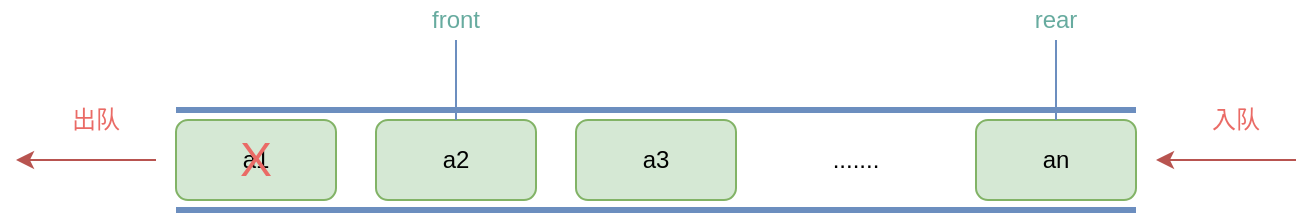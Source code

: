 <mxfile version="12.4.2" type="device" pages="1"><diagram id="K_nLAfssZMc5-fCzkgrM" name="Page-1"><mxGraphModel dx="946" dy="598" grid="1" gridSize="10" guides="1" tooltips="1" connect="1" arrows="1" fold="1" page="1" pageScale="1" pageWidth="827" pageHeight="1169" math="0" shadow="0"><root><mxCell id="0"/><mxCell id="1" parent="0"/><mxCell id="zF2H7yvwXJKEZj9Un-Qt-1" value="" style="endArrow=none;html=1;strokeWidth=3;fillColor=#dae8fc;strokeColor=#6c8ebf;" parent="1" edge="1"><mxGeometry width="50" height="50" relative="1" as="geometry"><mxPoint x="200" y="115" as="sourcePoint"/><mxPoint x="680" y="115" as="targetPoint"/></mxGeometry></mxCell><mxCell id="zF2H7yvwXJKEZj9Un-Qt-3" value="a1" style="rounded=1;whiteSpace=wrap;html=1;fillColor=#d5e8d4;strokeColor=#82b366;" parent="1" vertex="1"><mxGeometry x="200" y="120" width="80" height="40" as="geometry"/></mxCell><mxCell id="zF2H7yvwXJKEZj9Un-Qt-4" value="a2" style="rounded=1;whiteSpace=wrap;html=1;fillColor=#d5e8d4;strokeColor=#82b366;" parent="1" vertex="1"><mxGeometry x="300" y="120" width="80" height="40" as="geometry"/></mxCell><mxCell id="zF2H7yvwXJKEZj9Un-Qt-5" value="a3" style="rounded=1;whiteSpace=wrap;html=1;fillColor=#d5e8d4;strokeColor=#82b366;" parent="1" vertex="1"><mxGeometry x="400" y="120" width="80" height="40" as="geometry"/></mxCell><mxCell id="zF2H7yvwXJKEZj9Un-Qt-6" value="......." style="text;html=1;strokeColor=none;fillColor=none;align=center;verticalAlign=middle;whiteSpace=wrap;rounded=0;" parent="1" vertex="1"><mxGeometry x="520" y="130" width="40" height="20" as="geometry"/></mxCell><mxCell id="zF2H7yvwXJKEZj9Un-Qt-7" value="an" style="rounded=1;whiteSpace=wrap;html=1;fillColor=#d5e8d4;strokeColor=#82b366;" parent="1" vertex="1"><mxGeometry x="600" y="120" width="80" height="40" as="geometry"/></mxCell><mxCell id="zF2H7yvwXJKEZj9Un-Qt-8" value="" style="endArrow=none;html=1;strokeWidth=3;exitX=0;exitY=1;exitDx=0;exitDy=0;entryX=1;entryY=1;entryDx=0;entryDy=0;fillColor=#dae8fc;strokeColor=#6c8ebf;" parent="1" edge="1"><mxGeometry width="50" height="50" relative="1" as="geometry"><mxPoint x="200" y="165" as="sourcePoint"/><mxPoint x="680" y="165" as="targetPoint"/></mxGeometry></mxCell><mxCell id="zF2H7yvwXJKEZj9Un-Qt-9" value="" style="endArrow=classic;html=1;strokeWidth=1;fillColor=#f8cecc;strokeColor=#b85450;" parent="1" edge="1"><mxGeometry width="50" height="50" relative="1" as="geometry"><mxPoint x="760" y="140" as="sourcePoint"/><mxPoint x="690" y="140" as="targetPoint"/></mxGeometry></mxCell><mxCell id="zF2H7yvwXJKEZj9Un-Qt-10" value="" style="endArrow=classic;html=1;strokeWidth=1;fillColor=#f8cecc;strokeColor=#b85450;" parent="1" edge="1"><mxGeometry width="50" height="50" relative="1" as="geometry"><mxPoint x="190" y="140" as="sourcePoint"/><mxPoint x="120" y="140" as="targetPoint"/></mxGeometry></mxCell><mxCell id="zF2H7yvwXJKEZj9Un-Qt-11" value="front" style="text;html=1;align=center;verticalAlign=middle;whiteSpace=wrap;rounded=0;fontColor=#67AB9F;" parent="1" vertex="1"><mxGeometry x="320" y="60" width="40" height="20" as="geometry"/></mxCell><mxCell id="zF2H7yvwXJKEZj9Un-Qt-12" value="" style="endArrow=none;html=1;strokeWidth=1;entryX=0.5;entryY=1;entryDx=0;entryDy=0;exitX=0.5;exitY=0;exitDx=0;exitDy=0;fillColor=#dae8fc;strokeColor=#6c8ebf;" parent="1" target="zF2H7yvwXJKEZj9Un-Qt-11" edge="1"><mxGeometry width="50" height="50" relative="1" as="geometry"><mxPoint x="340" y="120" as="sourcePoint"/><mxPoint x="530" y="20" as="targetPoint"/></mxGeometry></mxCell><mxCell id="zF2H7yvwXJKEZj9Un-Qt-14" value="rear" style="text;html=1;align=center;verticalAlign=middle;whiteSpace=wrap;rounded=0;fontColor=#67AB9F;" parent="1" vertex="1"><mxGeometry x="620" y="60" width="40" height="20" as="geometry"/></mxCell><mxCell id="zF2H7yvwXJKEZj9Un-Qt-15" value="" style="endArrow=none;html=1;strokeWidth=1;exitX=0.5;exitY=0;exitDx=0;exitDy=0;entryX=0.5;entryY=1;entryDx=0;entryDy=0;fillColor=#dae8fc;strokeColor=#6c8ebf;" parent="1" source="zF2H7yvwXJKEZj9Un-Qt-7" target="zF2H7yvwXJKEZj9Un-Qt-14" edge="1"><mxGeometry width="50" height="50" relative="1" as="geometry"><mxPoint x="700" y="90" as="sourcePoint"/><mxPoint x="750" y="40" as="targetPoint"/></mxGeometry></mxCell><mxCell id="zF2H7yvwXJKEZj9Un-Qt-16" value="入队" style="text;html=1;align=center;verticalAlign=middle;whiteSpace=wrap;rounded=0;fontColor=#EA6B66;" parent="1" vertex="1"><mxGeometry x="710" y="110" width="40" height="20" as="geometry"/></mxCell><mxCell id="zF2H7yvwXJKEZj9Un-Qt-17" value="出队" style="text;html=1;align=center;verticalAlign=middle;whiteSpace=wrap;rounded=0;fontColor=#EA6B66;" parent="1" vertex="1"><mxGeometry x="140" y="110" width="40" height="20" as="geometry"/></mxCell><mxCell id="zF2H7yvwXJKEZj9Un-Qt-18" value="X" style="text;html=1;align=center;verticalAlign=middle;whiteSpace=wrap;rounded=0;fontColor=#EA6B66;fontSize=24;" parent="1" vertex="1"><mxGeometry x="220" y="130" width="40" height="20" as="geometry"/></mxCell></root></mxGraphModel></diagram></mxfile>